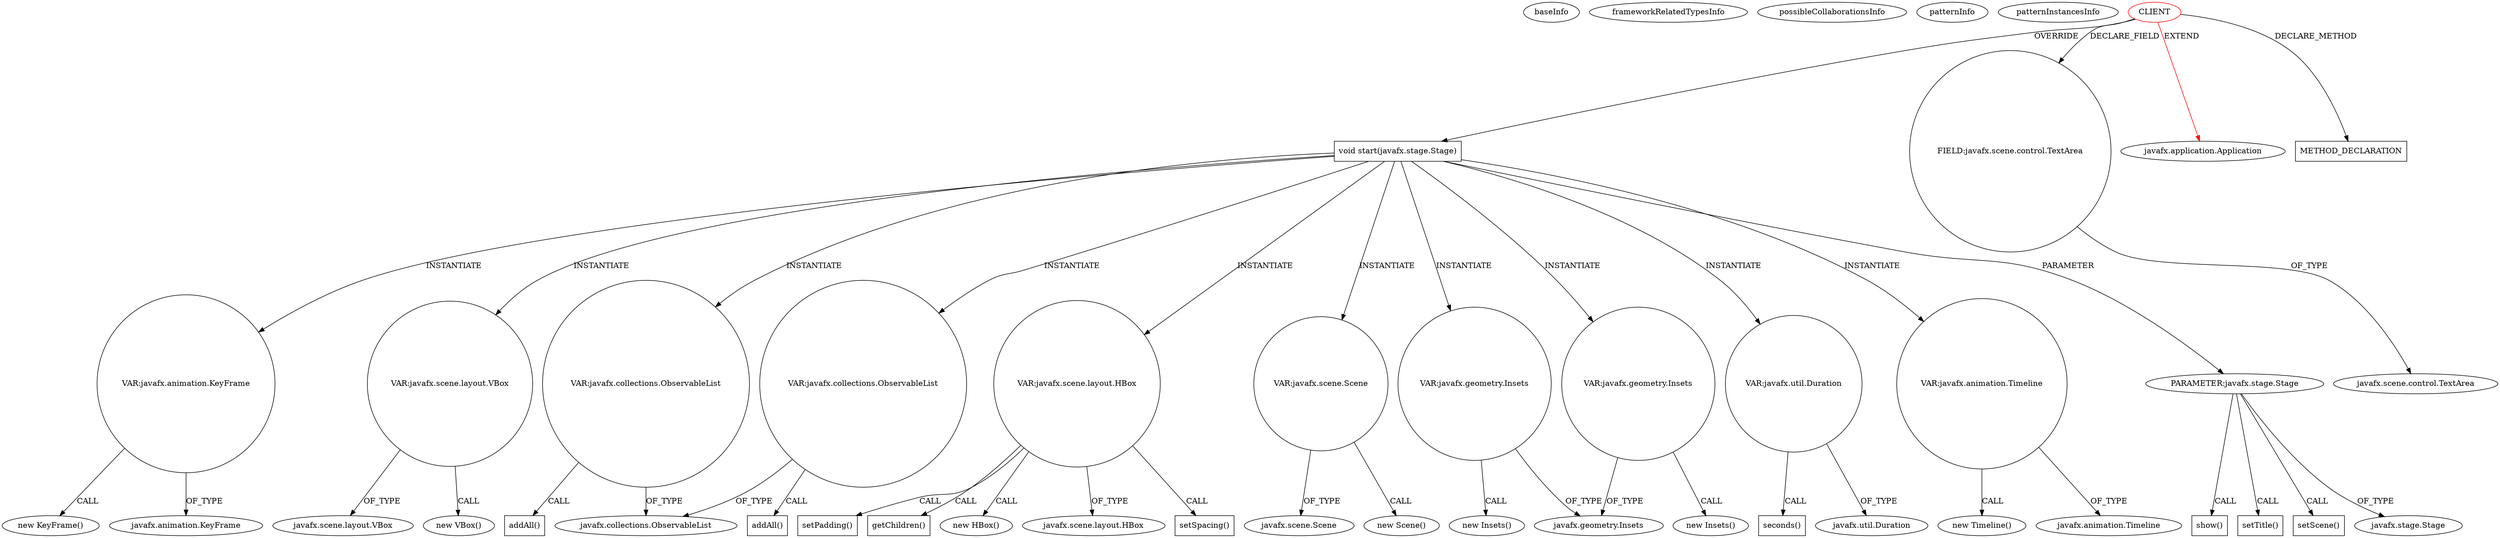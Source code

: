 digraph {
baseInfo[graphId=1011,category="pattern",isAnonymous=false,possibleRelation=false]
frameworkRelatedTypesInfo[0="javafx.application.Application"]
possibleCollaborationsInfo[]
patternInfo[frequency=2.0,patternRootClient=0]
patternInstancesInfo[0="Totenfluch-TPrivateChat-Client~/Totenfluch-TPrivateChat-Client/TPrivateChat-Client-master/TPvtChat-C/src/me/Totenfluch/pack/Main.java~Main~1483",1="kcy1860-viterbi~/kcy1860-viterbi/viterbi-master/src/ai/prob/viterbi/Driver.java~Driver~3432"]
70[label="javafx.util.Duration",vertexType="FRAMEWORK_CLASS_TYPE",isFrameworkType=false]
68[label="VAR:javafx.util.Duration",vertexType="VARIABLE_EXPRESION",isFrameworkType=false,shape=circle]
11[label="void start(javafx.stage.Stage)",vertexType="OVERRIDING_METHOD_DECLARATION",isFrameworkType=false,shape=box]
59[label="VAR:javafx.animation.Timeline",vertexType="VARIABLE_EXPRESION",isFrameworkType=false,shape=circle]
0[label="CLIENT",vertexType="ROOT_CLIENT_CLASS_DECLARATION",isFrameworkType=false,color=red]
12[label="PARAMETER:javafx.stage.Stage",vertexType="PARAMETER_DECLARATION",isFrameworkType=false]
7[label="FIELD:javafx.scene.control.TextArea",vertexType="FIELD_DECLARATION",isFrameworkType=false,shape=circle]
66[label="VAR:javafx.animation.KeyFrame",vertexType="VARIABLE_EXPRESION",isFrameworkType=false,shape=circle]
35[label="VAR:javafx.scene.layout.VBox",vertexType="VARIABLE_EXPRESION",isFrameworkType=false,shape=circle]
67[label="javafx.animation.KeyFrame",vertexType="FRAMEWORK_CLASS_TYPE",isFrameworkType=false]
60[label="javafx.animation.Timeline",vertexType="FRAMEWORK_CLASS_TYPE",isFrameworkType=false]
13[label="javafx.stage.Stage",vertexType="FRAMEWORK_CLASS_TYPE",isFrameworkType=false]
1[label="javafx.application.Application",vertexType="FRAMEWORK_CLASS_TYPE",isFrameworkType=false]
58[label="new Timeline()",vertexType="CONSTRUCTOR_CALL",isFrameworkType=false]
77[label="METHOD_DECLARATION",vertexType="CLIENT_METHOD_DECLARATION",isFrameworkType=false,shape=box]
34[label="new VBox()",vertexType="CONSTRUCTOR_CALL",isFrameworkType=false]
36[label="javafx.scene.layout.VBox",vertexType="FRAMEWORK_CLASS_TYPE",isFrameworkType=false]
37[label="VAR:javafx.collections.ObservableList",vertexType="VARIABLE_EXPRESION",isFrameworkType=false,shape=circle]
22[label="VAR:javafx.collections.ObservableList",vertexType="VARIABLE_EXPRESION",isFrameworkType=false,shape=circle]
24[label="javafx.collections.ObservableList",vertexType="FRAMEWORK_INTERFACE_TYPE",isFrameworkType=false]
65[label="new KeyFrame()",vertexType="CONSTRUCTOR_CALL",isFrameworkType=false]
57[label="show()",vertexType="INSIDE_CALL",isFrameworkType=false,shape=box]
6[label="javafx.scene.control.TextArea",vertexType="FRAMEWORK_CLASS_TYPE",isFrameworkType=false]
69[label="seconds()",vertexType="INSIDE_CALL",isFrameworkType=false,shape=box]
20[label="VAR:javafx.scene.layout.HBox",vertexType="VARIABLE_EXPRESION",isFrameworkType=false,shape=circle]
19[label="new HBox()",vertexType="CONSTRUCTOR_CALL",isFrameworkType=false]
21[label="javafx.scene.layout.HBox",vertexType="FRAMEWORK_CLASS_TYPE",isFrameworkType=false]
28[label="setSpacing()",vertexType="INSIDE_CALL",isFrameworkType=false,shape=box]
30[label="setPadding()",vertexType="INSIDE_CALL",isFrameworkType=false,shape=box]
26[label="getChildren()",vertexType="INSIDE_CALL",isFrameworkType=false,shape=box]
15[label="setTitle()",vertexType="INSIDE_CALL",isFrameworkType=false,shape=box]
54[label="VAR:javafx.scene.Scene",vertexType="VARIABLE_EXPRESION",isFrameworkType=false,shape=circle]
53[label="new Scene()",vertexType="CONSTRUCTOR_CALL",isFrameworkType=false]
52[label="setScene()",vertexType="INSIDE_CALL",isFrameworkType=false,shape=box]
55[label="javafx.scene.Scene",vertexType="FRAMEWORK_CLASS_TYPE",isFrameworkType=false]
47[label="VAR:javafx.geometry.Insets",vertexType="VARIABLE_EXPRESION",isFrameworkType=false,shape=circle]
46[label="new Insets()",vertexType="CONSTRUCTOR_CALL",isFrameworkType=false]
33[label="javafx.geometry.Insets",vertexType="FRAMEWORK_CLASS_TYPE",isFrameworkType=false]
32[label="VAR:javafx.geometry.Insets",vertexType="VARIABLE_EXPRESION",isFrameworkType=false,shape=circle]
31[label="new Insets()",vertexType="CONSTRUCTOR_CALL",isFrameworkType=false]
38[label="addAll()",vertexType="INSIDE_CALL",isFrameworkType=false,shape=box]
23[label="addAll()",vertexType="INSIDE_CALL",isFrameworkType=false,shape=box]
20->19[label="CALL"]
0->77[label="DECLARE_METHOD"]
12->15[label="CALL"]
11->59[label="INSTANTIATE"]
54->55[label="OF_TYPE"]
22->23[label="CALL"]
0->11[label="OVERRIDE"]
12->13[label="OF_TYPE"]
0->1[label="EXTEND",color=red]
32->33[label="OF_TYPE"]
11->37[label="INSTANTIATE"]
37->38[label="CALL"]
68->69[label="CALL"]
59->60[label="OF_TYPE"]
37->24[label="OF_TYPE"]
68->70[label="OF_TYPE"]
47->46[label="CALL"]
11->66[label="INSTANTIATE"]
12->52[label="CALL"]
47->33[label="OF_TYPE"]
11->68[label="INSTANTIATE"]
11->47[label="INSTANTIATE"]
20->21[label="OF_TYPE"]
66->67[label="OF_TYPE"]
66->65[label="CALL"]
32->31[label="CALL"]
11->54[label="INSTANTIATE"]
20->28[label="CALL"]
35->34[label="CALL"]
22->24[label="OF_TYPE"]
11->20[label="INSTANTIATE"]
11->22[label="INSTANTIATE"]
54->53[label="CALL"]
7->6[label="OF_TYPE"]
0->7[label="DECLARE_FIELD"]
11->32[label="INSTANTIATE"]
35->36[label="OF_TYPE"]
59->58[label="CALL"]
12->57[label="CALL"]
20->26[label="CALL"]
20->30[label="CALL"]
11->12[label="PARAMETER"]
11->35[label="INSTANTIATE"]
}
